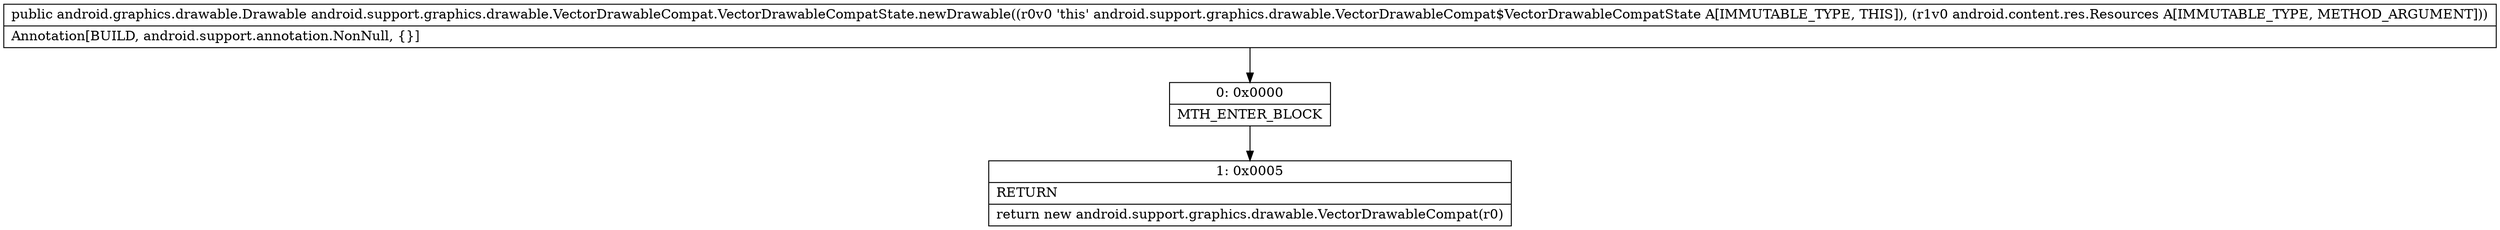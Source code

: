 digraph "CFG forandroid.support.graphics.drawable.VectorDrawableCompat.VectorDrawableCompatState.newDrawable(Landroid\/content\/res\/Resources;)Landroid\/graphics\/drawable\/Drawable;" {
Node_0 [shape=record,label="{0\:\ 0x0000|MTH_ENTER_BLOCK\l}"];
Node_1 [shape=record,label="{1\:\ 0x0005|RETURN\l|return new android.support.graphics.drawable.VectorDrawableCompat(r0)\l}"];
MethodNode[shape=record,label="{public android.graphics.drawable.Drawable android.support.graphics.drawable.VectorDrawableCompat.VectorDrawableCompatState.newDrawable((r0v0 'this' android.support.graphics.drawable.VectorDrawableCompat$VectorDrawableCompatState A[IMMUTABLE_TYPE, THIS]), (r1v0 android.content.res.Resources A[IMMUTABLE_TYPE, METHOD_ARGUMENT]))  | Annotation[BUILD, android.support.annotation.NonNull, \{\}]\l}"];
MethodNode -> Node_0;
Node_0 -> Node_1;
}

